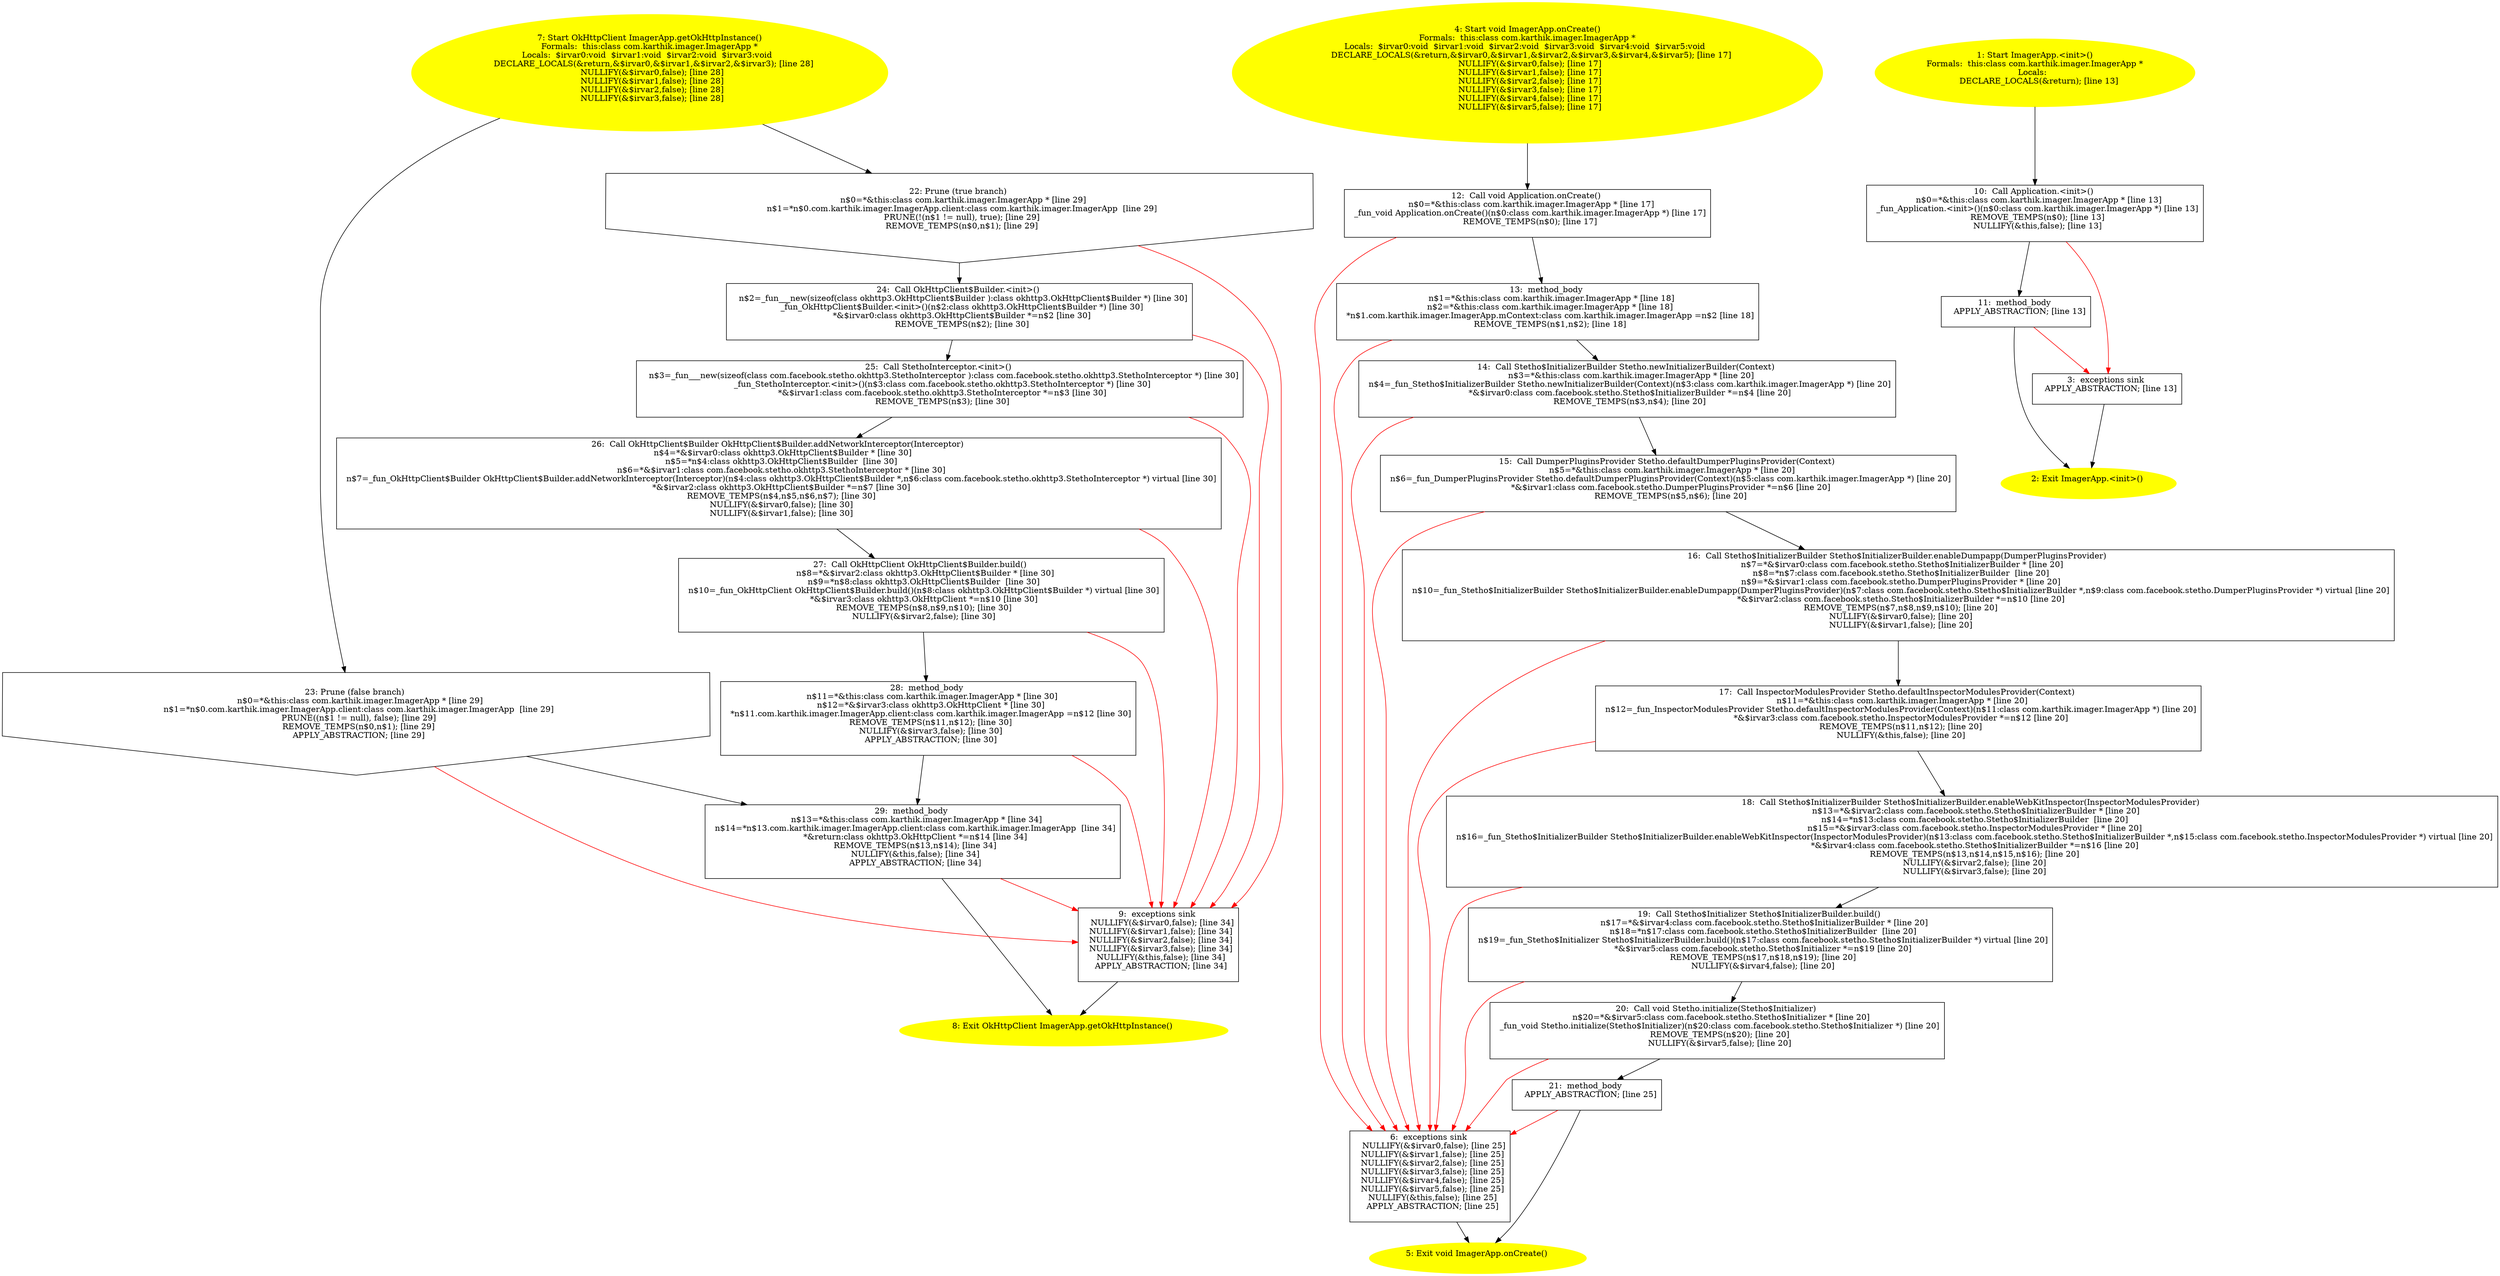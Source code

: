 digraph iCFG {
29 [label="29:  method_body \n   n$13=*&this:class com.karthik.imager.ImagerApp * [line 34]\n  n$14=*n$13.com.karthik.imager.ImagerApp.client:class com.karthik.imager.ImagerApp  [line 34]\n  *&return:class okhttp3.OkHttpClient *=n$14 [line 34]\n  REMOVE_TEMPS(n$13,n$14); [line 34]\n  NULLIFY(&this,false); [line 34]\n  APPLY_ABSTRACTION; [line 34]\n " shape="box"]
	

	 29 -> 8 ;
	 29 -> 9 [color="red" ];
28 [label="28:  method_body \n   n$11=*&this:class com.karthik.imager.ImagerApp * [line 30]\n  n$12=*&$irvar3:class okhttp3.OkHttpClient * [line 30]\n  *n$11.com.karthik.imager.ImagerApp.client:class com.karthik.imager.ImagerApp =n$12 [line 30]\n  REMOVE_TEMPS(n$11,n$12); [line 30]\n  NULLIFY(&$irvar3,false); [line 30]\n  APPLY_ABSTRACTION; [line 30]\n " shape="box"]
	

	 28 -> 29 ;
	 28 -> 9 [color="red" ];
27 [label="27:  Call OkHttpClient OkHttpClient$Builder.build() \n   n$8=*&$irvar2:class okhttp3.OkHttpClient$Builder * [line 30]\n  n$9=*n$8:class okhttp3.OkHttpClient$Builder  [line 30]\n  n$10=_fun_OkHttpClient OkHttpClient$Builder.build()(n$8:class okhttp3.OkHttpClient$Builder *) virtual [line 30]\n  *&$irvar3:class okhttp3.OkHttpClient *=n$10 [line 30]\n  REMOVE_TEMPS(n$8,n$9,n$10); [line 30]\n  NULLIFY(&$irvar2,false); [line 30]\n " shape="box"]
	

	 27 -> 28 ;
	 27 -> 9 [color="red" ];
26 [label="26:  Call OkHttpClient$Builder OkHttpClient$Builder.addNetworkInterceptor(Interceptor) \n   n$4=*&$irvar0:class okhttp3.OkHttpClient$Builder * [line 30]\n  n$5=*n$4:class okhttp3.OkHttpClient$Builder  [line 30]\n  n$6=*&$irvar1:class com.facebook.stetho.okhttp3.StethoInterceptor * [line 30]\n  n$7=_fun_OkHttpClient$Builder OkHttpClient$Builder.addNetworkInterceptor(Interceptor)(n$4:class okhttp3.OkHttpClient$Builder *,n$6:class com.facebook.stetho.okhttp3.StethoInterceptor *) virtual [line 30]\n  *&$irvar2:class okhttp3.OkHttpClient$Builder *=n$7 [line 30]\n  REMOVE_TEMPS(n$4,n$5,n$6,n$7); [line 30]\n  NULLIFY(&$irvar0,false); [line 30]\n  NULLIFY(&$irvar1,false); [line 30]\n " shape="box"]
	

	 26 -> 27 ;
	 26 -> 9 [color="red" ];
25 [label="25:  Call StethoInterceptor.<init>() \n   n$3=_fun___new(sizeof(class com.facebook.stetho.okhttp3.StethoInterceptor ):class com.facebook.stetho.okhttp3.StethoInterceptor *) [line 30]\n  _fun_StethoInterceptor.<init>()(n$3:class com.facebook.stetho.okhttp3.StethoInterceptor *) [line 30]\n  *&$irvar1:class com.facebook.stetho.okhttp3.StethoInterceptor *=n$3 [line 30]\n  REMOVE_TEMPS(n$3); [line 30]\n " shape="box"]
	

	 25 -> 26 ;
	 25 -> 9 [color="red" ];
24 [label="24:  Call OkHttpClient$Builder.<init>() \n   n$2=_fun___new(sizeof(class okhttp3.OkHttpClient$Builder ):class okhttp3.OkHttpClient$Builder *) [line 30]\n  _fun_OkHttpClient$Builder.<init>()(n$2:class okhttp3.OkHttpClient$Builder *) [line 30]\n  *&$irvar0:class okhttp3.OkHttpClient$Builder *=n$2 [line 30]\n  REMOVE_TEMPS(n$2); [line 30]\n " shape="box"]
	

	 24 -> 25 ;
	 24 -> 9 [color="red" ];
23 [label="23: Prune (false branch) \n   n$0=*&this:class com.karthik.imager.ImagerApp * [line 29]\n  n$1=*n$0.com.karthik.imager.ImagerApp.client:class com.karthik.imager.ImagerApp  [line 29]\n  PRUNE((n$1 != null), false); [line 29]\n  REMOVE_TEMPS(n$0,n$1); [line 29]\n  APPLY_ABSTRACTION; [line 29]\n " shape="invhouse"]
	

	 23 -> 29 ;
	 23 -> 9 [color="red" ];
22 [label="22: Prune (true branch) \n   n$0=*&this:class com.karthik.imager.ImagerApp * [line 29]\n  n$1=*n$0.com.karthik.imager.ImagerApp.client:class com.karthik.imager.ImagerApp  [line 29]\n  PRUNE(!(n$1 != null), true); [line 29]\n  REMOVE_TEMPS(n$0,n$1); [line 29]\n " shape="invhouse"]
	

	 22 -> 24 ;
	 22 -> 9 [color="red" ];
21 [label="21:  method_body \n   APPLY_ABSTRACTION; [line 25]\n " shape="box"]
	

	 21 -> 5 ;
	 21 -> 6 [color="red" ];
20 [label="20:  Call void Stetho.initialize(Stetho$Initializer) \n   n$20=*&$irvar5:class com.facebook.stetho.Stetho$Initializer * [line 20]\n  _fun_void Stetho.initialize(Stetho$Initializer)(n$20:class com.facebook.stetho.Stetho$Initializer *) [line 20]\n  REMOVE_TEMPS(n$20); [line 20]\n  NULLIFY(&$irvar5,false); [line 20]\n " shape="box"]
	

	 20 -> 21 ;
	 20 -> 6 [color="red" ];
19 [label="19:  Call Stetho$Initializer Stetho$InitializerBuilder.build() \n   n$17=*&$irvar4:class com.facebook.stetho.Stetho$InitializerBuilder * [line 20]\n  n$18=*n$17:class com.facebook.stetho.Stetho$InitializerBuilder  [line 20]\n  n$19=_fun_Stetho$Initializer Stetho$InitializerBuilder.build()(n$17:class com.facebook.stetho.Stetho$InitializerBuilder *) virtual [line 20]\n  *&$irvar5:class com.facebook.stetho.Stetho$Initializer *=n$19 [line 20]\n  REMOVE_TEMPS(n$17,n$18,n$19); [line 20]\n  NULLIFY(&$irvar4,false); [line 20]\n " shape="box"]
	

	 19 -> 20 ;
	 19 -> 6 [color="red" ];
18 [label="18:  Call Stetho$InitializerBuilder Stetho$InitializerBuilder.enableWebKitInspector(InspectorModulesProvider) \n   n$13=*&$irvar2:class com.facebook.stetho.Stetho$InitializerBuilder * [line 20]\n  n$14=*n$13:class com.facebook.stetho.Stetho$InitializerBuilder  [line 20]\n  n$15=*&$irvar3:class com.facebook.stetho.InspectorModulesProvider * [line 20]\n  n$16=_fun_Stetho$InitializerBuilder Stetho$InitializerBuilder.enableWebKitInspector(InspectorModulesProvider)(n$13:class com.facebook.stetho.Stetho$InitializerBuilder *,n$15:class com.facebook.stetho.InspectorModulesProvider *) virtual [line 20]\n  *&$irvar4:class com.facebook.stetho.Stetho$InitializerBuilder *=n$16 [line 20]\n  REMOVE_TEMPS(n$13,n$14,n$15,n$16); [line 20]\n  NULLIFY(&$irvar2,false); [line 20]\n  NULLIFY(&$irvar3,false); [line 20]\n " shape="box"]
	

	 18 -> 19 ;
	 18 -> 6 [color="red" ];
17 [label="17:  Call InspectorModulesProvider Stetho.defaultInspectorModulesProvider(Context) \n   n$11=*&this:class com.karthik.imager.ImagerApp * [line 20]\n  n$12=_fun_InspectorModulesProvider Stetho.defaultInspectorModulesProvider(Context)(n$11:class com.karthik.imager.ImagerApp *) [line 20]\n  *&$irvar3:class com.facebook.stetho.InspectorModulesProvider *=n$12 [line 20]\n  REMOVE_TEMPS(n$11,n$12); [line 20]\n  NULLIFY(&this,false); [line 20]\n " shape="box"]
	

	 17 -> 18 ;
	 17 -> 6 [color="red" ];
16 [label="16:  Call Stetho$InitializerBuilder Stetho$InitializerBuilder.enableDumpapp(DumperPluginsProvider) \n   n$7=*&$irvar0:class com.facebook.stetho.Stetho$InitializerBuilder * [line 20]\n  n$8=*n$7:class com.facebook.stetho.Stetho$InitializerBuilder  [line 20]\n  n$9=*&$irvar1:class com.facebook.stetho.DumperPluginsProvider * [line 20]\n  n$10=_fun_Stetho$InitializerBuilder Stetho$InitializerBuilder.enableDumpapp(DumperPluginsProvider)(n$7:class com.facebook.stetho.Stetho$InitializerBuilder *,n$9:class com.facebook.stetho.DumperPluginsProvider *) virtual [line 20]\n  *&$irvar2:class com.facebook.stetho.Stetho$InitializerBuilder *=n$10 [line 20]\n  REMOVE_TEMPS(n$7,n$8,n$9,n$10); [line 20]\n  NULLIFY(&$irvar0,false); [line 20]\n  NULLIFY(&$irvar1,false); [line 20]\n " shape="box"]
	

	 16 -> 17 ;
	 16 -> 6 [color="red" ];
15 [label="15:  Call DumperPluginsProvider Stetho.defaultDumperPluginsProvider(Context) \n   n$5=*&this:class com.karthik.imager.ImagerApp * [line 20]\n  n$6=_fun_DumperPluginsProvider Stetho.defaultDumperPluginsProvider(Context)(n$5:class com.karthik.imager.ImagerApp *) [line 20]\n  *&$irvar1:class com.facebook.stetho.DumperPluginsProvider *=n$6 [line 20]\n  REMOVE_TEMPS(n$5,n$6); [line 20]\n " shape="box"]
	

	 15 -> 16 ;
	 15 -> 6 [color="red" ];
14 [label="14:  Call Stetho$InitializerBuilder Stetho.newInitializerBuilder(Context) \n   n$3=*&this:class com.karthik.imager.ImagerApp * [line 20]\n  n$4=_fun_Stetho$InitializerBuilder Stetho.newInitializerBuilder(Context)(n$3:class com.karthik.imager.ImagerApp *) [line 20]\n  *&$irvar0:class com.facebook.stetho.Stetho$InitializerBuilder *=n$4 [line 20]\n  REMOVE_TEMPS(n$3,n$4); [line 20]\n " shape="box"]
	

	 14 -> 15 ;
	 14 -> 6 [color="red" ];
13 [label="13:  method_body \n   n$1=*&this:class com.karthik.imager.ImagerApp * [line 18]\n  n$2=*&this:class com.karthik.imager.ImagerApp * [line 18]\n  *n$1.com.karthik.imager.ImagerApp.mContext:class com.karthik.imager.ImagerApp =n$2 [line 18]\n  REMOVE_TEMPS(n$1,n$2); [line 18]\n " shape="box"]
	

	 13 -> 14 ;
	 13 -> 6 [color="red" ];
12 [label="12:  Call void Application.onCreate() \n   n$0=*&this:class com.karthik.imager.ImagerApp * [line 17]\n  _fun_void Application.onCreate()(n$0:class com.karthik.imager.ImagerApp *) [line 17]\n  REMOVE_TEMPS(n$0); [line 17]\n " shape="box"]
	

	 12 -> 13 ;
	 12 -> 6 [color="red" ];
11 [label="11:  method_body \n   APPLY_ABSTRACTION; [line 13]\n " shape="box"]
	

	 11 -> 2 ;
	 11 -> 3 [color="red" ];
10 [label="10:  Call Application.<init>() \n   n$0=*&this:class com.karthik.imager.ImagerApp * [line 13]\n  _fun_Application.<init>()(n$0:class com.karthik.imager.ImagerApp *) [line 13]\n  REMOVE_TEMPS(n$0); [line 13]\n  NULLIFY(&this,false); [line 13]\n " shape="box"]
	

	 10 -> 11 ;
	 10 -> 3 [color="red" ];
9 [label="9:  exceptions sink \n   NULLIFY(&$irvar0,false); [line 34]\n  NULLIFY(&$irvar1,false); [line 34]\n  NULLIFY(&$irvar2,false); [line 34]\n  NULLIFY(&$irvar3,false); [line 34]\n  NULLIFY(&this,false); [line 34]\n  APPLY_ABSTRACTION; [line 34]\n " shape="box"]
	

	 9 -> 8 ;
8 [label="8: Exit OkHttpClient ImagerApp.getOkHttpInstance() \n  " color=yellow style=filled]
	

7 [label="7: Start OkHttpClient ImagerApp.getOkHttpInstance()\nFormals:  this:class com.karthik.imager.ImagerApp *\nLocals:  $irvar0:void  $irvar1:void  $irvar2:void  $irvar3:void  \n   DECLARE_LOCALS(&return,&$irvar0,&$irvar1,&$irvar2,&$irvar3); [line 28]\n  NULLIFY(&$irvar0,false); [line 28]\n  NULLIFY(&$irvar1,false); [line 28]\n  NULLIFY(&$irvar2,false); [line 28]\n  NULLIFY(&$irvar3,false); [line 28]\n " color=yellow style=filled]
	

	 7 -> 22 ;
	 7 -> 23 ;
6 [label="6:  exceptions sink \n   NULLIFY(&$irvar0,false); [line 25]\n  NULLIFY(&$irvar1,false); [line 25]\n  NULLIFY(&$irvar2,false); [line 25]\n  NULLIFY(&$irvar3,false); [line 25]\n  NULLIFY(&$irvar4,false); [line 25]\n  NULLIFY(&$irvar5,false); [line 25]\n  NULLIFY(&this,false); [line 25]\n  APPLY_ABSTRACTION; [line 25]\n " shape="box"]
	

	 6 -> 5 ;
5 [label="5: Exit void ImagerApp.onCreate() \n  " color=yellow style=filled]
	

4 [label="4: Start void ImagerApp.onCreate()\nFormals:  this:class com.karthik.imager.ImagerApp *\nLocals:  $irvar0:void  $irvar1:void  $irvar2:void  $irvar3:void  $irvar4:void  $irvar5:void  \n   DECLARE_LOCALS(&return,&$irvar0,&$irvar1,&$irvar2,&$irvar3,&$irvar4,&$irvar5); [line 17]\n  NULLIFY(&$irvar0,false); [line 17]\n  NULLIFY(&$irvar1,false); [line 17]\n  NULLIFY(&$irvar2,false); [line 17]\n  NULLIFY(&$irvar3,false); [line 17]\n  NULLIFY(&$irvar4,false); [line 17]\n  NULLIFY(&$irvar5,false); [line 17]\n " color=yellow style=filled]
	

	 4 -> 12 ;
3 [label="3:  exceptions sink \n   APPLY_ABSTRACTION; [line 13]\n " shape="box"]
	

	 3 -> 2 ;
2 [label="2: Exit ImagerApp.<init>() \n  " color=yellow style=filled]
	

1 [label="1: Start ImagerApp.<init>()\nFormals:  this:class com.karthik.imager.ImagerApp *\nLocals:  \n   DECLARE_LOCALS(&return); [line 13]\n " color=yellow style=filled]
	

	 1 -> 10 ;
}
